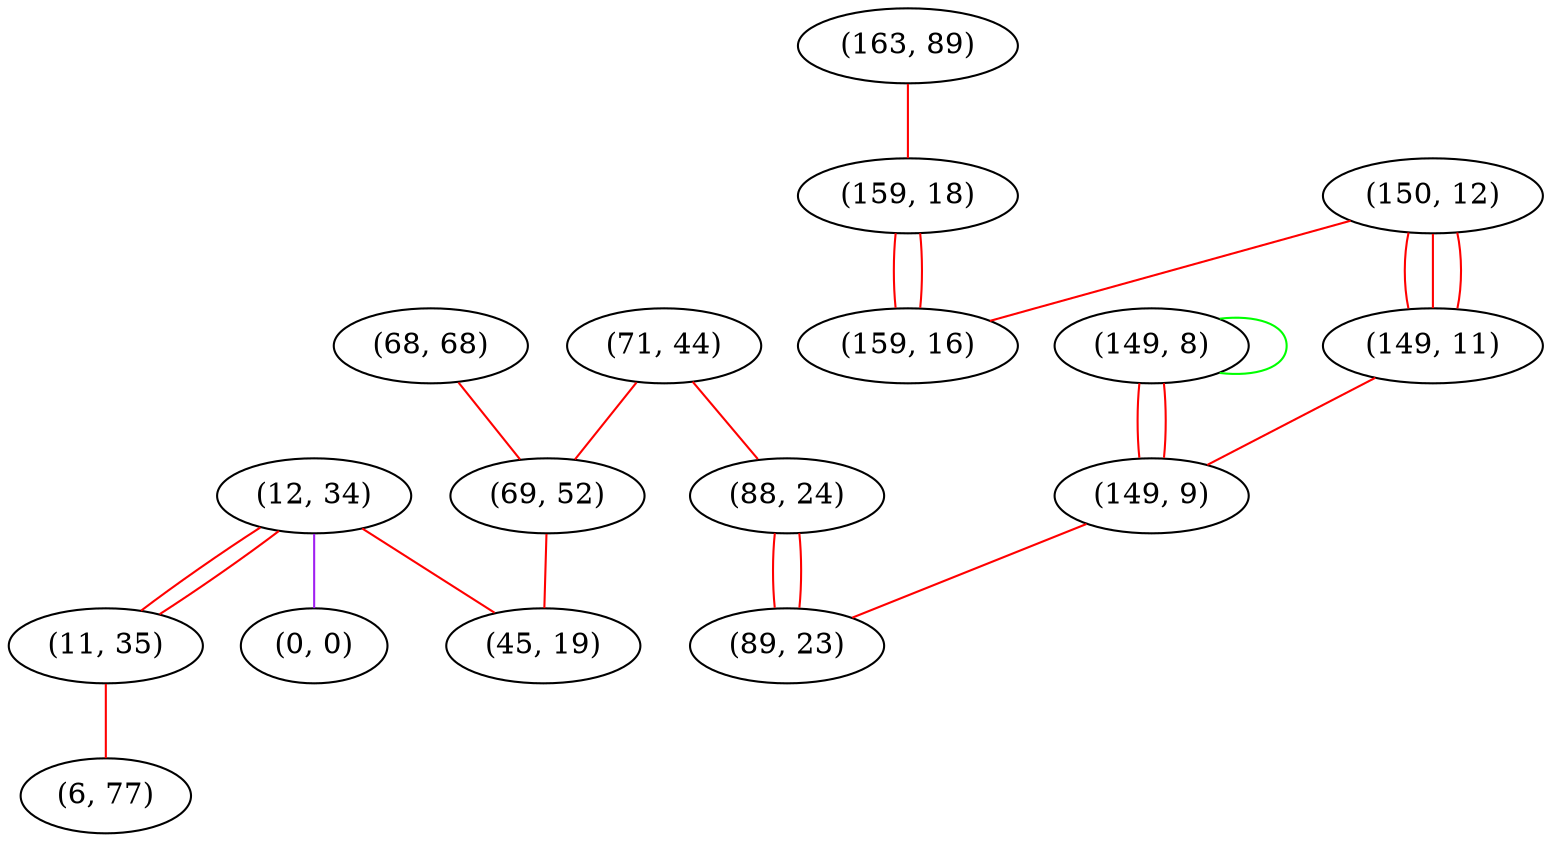 graph "" {
"(12, 34)";
"(163, 89)";
"(159, 18)";
"(71, 44)";
"(150, 12)";
"(149, 11)";
"(68, 68)";
"(159, 16)";
"(11, 35)";
"(149, 8)";
"(149, 9)";
"(69, 52)";
"(88, 24)";
"(6, 77)";
"(45, 19)";
"(0, 0)";
"(89, 23)";
"(12, 34)" -- "(0, 0)"  [color=purple, key=0, weight=4];
"(12, 34)" -- "(11, 35)"  [color=red, key=0, weight=1];
"(12, 34)" -- "(11, 35)"  [color=red, key=1, weight=1];
"(12, 34)" -- "(45, 19)"  [color=red, key=0, weight=1];
"(163, 89)" -- "(159, 18)"  [color=red, key=0, weight=1];
"(159, 18)" -- "(159, 16)"  [color=red, key=0, weight=1];
"(159, 18)" -- "(159, 16)"  [color=red, key=1, weight=1];
"(71, 44)" -- "(69, 52)"  [color=red, key=0, weight=1];
"(71, 44)" -- "(88, 24)"  [color=red, key=0, weight=1];
"(150, 12)" -- "(159, 16)"  [color=red, key=0, weight=1];
"(150, 12)" -- "(149, 11)"  [color=red, key=0, weight=1];
"(150, 12)" -- "(149, 11)"  [color=red, key=1, weight=1];
"(150, 12)" -- "(149, 11)"  [color=red, key=2, weight=1];
"(149, 11)" -- "(149, 9)"  [color=red, key=0, weight=1];
"(68, 68)" -- "(69, 52)"  [color=red, key=0, weight=1];
"(11, 35)" -- "(6, 77)"  [color=red, key=0, weight=1];
"(149, 8)" -- "(149, 9)"  [color=red, key=0, weight=1];
"(149, 8)" -- "(149, 9)"  [color=red, key=1, weight=1];
"(149, 8)" -- "(149, 8)"  [color=green, key=0, weight=2];
"(149, 9)" -- "(89, 23)"  [color=red, key=0, weight=1];
"(69, 52)" -- "(45, 19)"  [color=red, key=0, weight=1];
"(88, 24)" -- "(89, 23)"  [color=red, key=0, weight=1];
"(88, 24)" -- "(89, 23)"  [color=red, key=1, weight=1];
}
